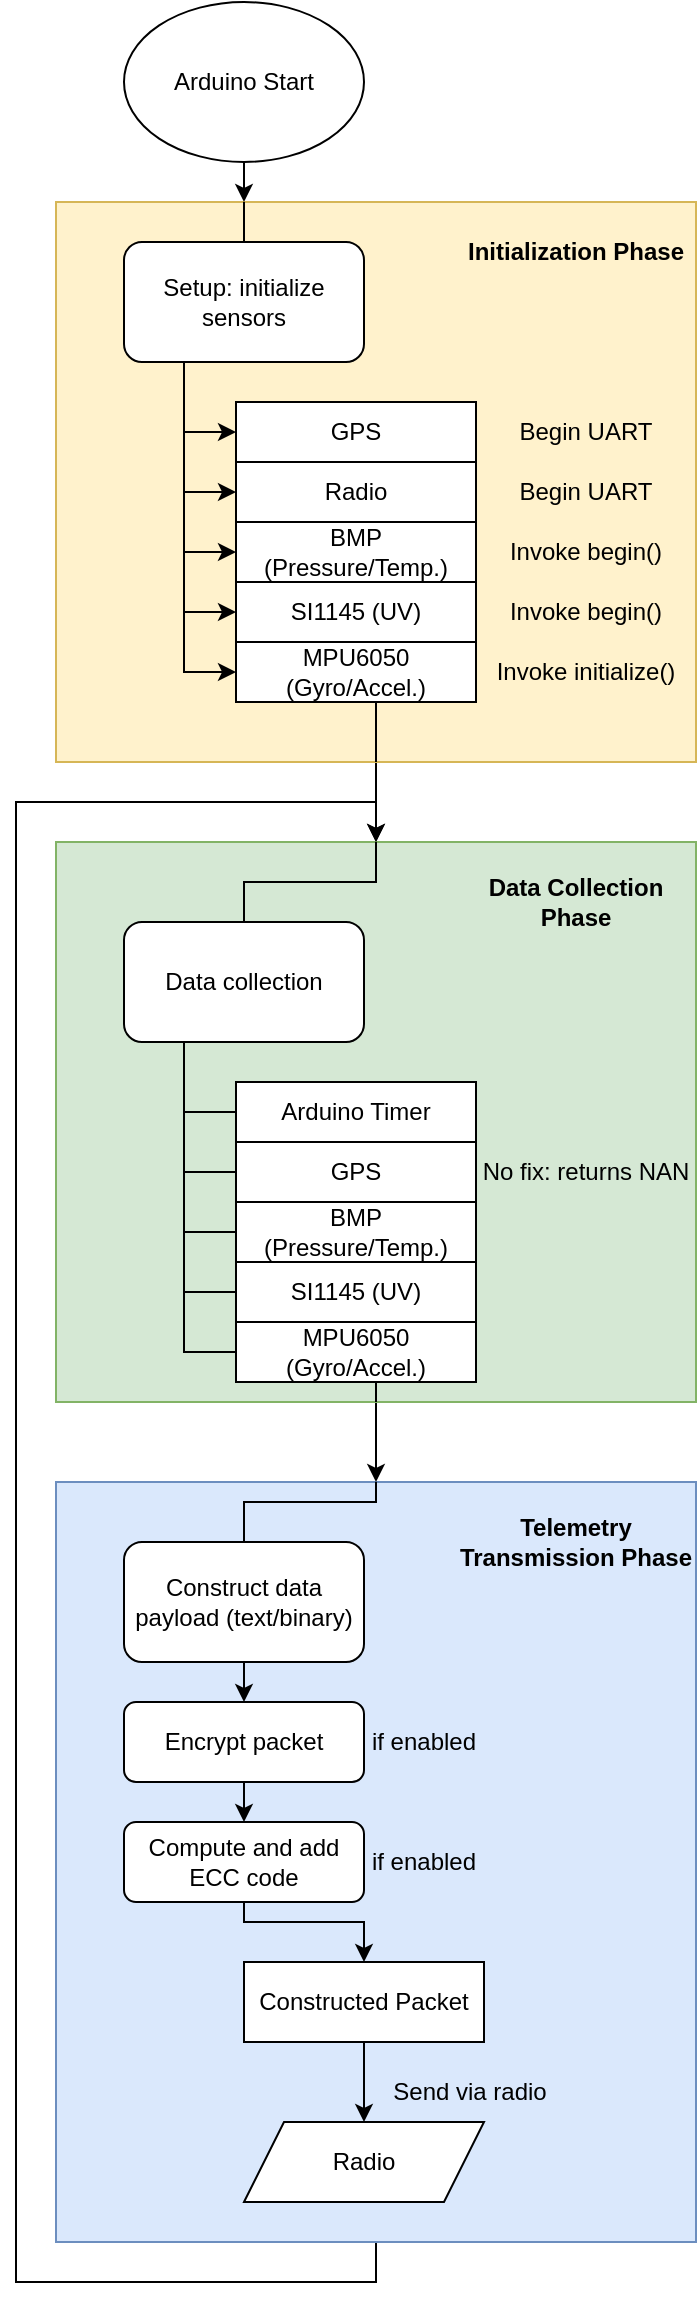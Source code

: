 <mxfile version="20.8.23" type="device"><diagram name="第 1 页" id="Yj4QOVJLDrY0_kLVLnzN"><mxGraphModel dx="1400" dy="764" grid="1" gridSize="10" guides="1" tooltips="1" connect="1" arrows="1" fold="1" page="1" pageScale="1" pageWidth="827" pageHeight="1169" math="0" shadow="0"><root><mxCell id="0"/><mxCell id="1" parent="0"/><mxCell id="6ashZn4WmePkxDK2sXIQ-67" style="edgeStyle=orthogonalEdgeStyle;rounded=0;orthogonalLoop=1;jettySize=auto;html=1;exitX=0.5;exitY=1;exitDx=0;exitDy=0;entryX=0.5;entryY=0;entryDx=0;entryDy=0;endArrow=classic;endFill=1;" edge="1" parent="1" source="6ashZn4WmePkxDK2sXIQ-47" target="6ashZn4WmePkxDK2sXIQ-24"><mxGeometry relative="1" as="geometry"><Array as="points"><mxPoint x="480" y="1140"/><mxPoint x="300" y="1140"/><mxPoint x="300" y="400"/><mxPoint x="480" y="400"/></Array></mxGeometry></mxCell><mxCell id="6ashZn4WmePkxDK2sXIQ-47" value="" style="rounded=0;whiteSpace=wrap;html=1;fillColor=#dae8fc;strokeColor=#6c8ebf;" vertex="1" parent="1"><mxGeometry x="320" y="740" width="320" height="380" as="geometry"/></mxCell><mxCell id="6ashZn4WmePkxDK2sXIQ-49" style="edgeStyle=orthogonalEdgeStyle;rounded=0;orthogonalLoop=1;jettySize=auto;html=1;exitX=0.5;exitY=1;exitDx=0;exitDy=0;entryX=0.5;entryY=0;entryDx=0;entryDy=0;endArrow=classic;endFill=1;" edge="1" parent="1" source="6ashZn4WmePkxDK2sXIQ-24" target="6ashZn4WmePkxDK2sXIQ-47"><mxGeometry relative="1" as="geometry"/></mxCell><mxCell id="6ashZn4WmePkxDK2sXIQ-24" value="" style="rounded=0;whiteSpace=wrap;html=1;fillColor=#d5e8d4;strokeColor=#82b366;" vertex="1" parent="1"><mxGeometry x="320" y="420" width="320" height="280" as="geometry"/></mxCell><mxCell id="6ashZn4WmePkxDK2sXIQ-25" style="edgeStyle=orthogonalEdgeStyle;rounded=0;orthogonalLoop=1;jettySize=auto;html=1;exitX=0.5;exitY=1;exitDx=0;exitDy=0;entryX=0.5;entryY=0;entryDx=0;entryDy=0;" edge="1" parent="1" source="6ashZn4WmePkxDK2sXIQ-19" target="6ashZn4WmePkxDK2sXIQ-24"><mxGeometry relative="1" as="geometry"/></mxCell><mxCell id="6ashZn4WmePkxDK2sXIQ-19" value="" style="rounded=0;whiteSpace=wrap;html=1;fillColor=#fff2cc;strokeColor=#d6b656;" vertex="1" parent="1"><mxGeometry x="320" y="100" width="320" height="280" as="geometry"/></mxCell><mxCell id="6ashZn4WmePkxDK2sXIQ-22" style="edgeStyle=orthogonalEdgeStyle;rounded=0;orthogonalLoop=1;jettySize=auto;html=1;exitX=0.5;exitY=1;exitDx=0;exitDy=0;" edge="1" parent="1" source="6ashZn4WmePkxDK2sXIQ-1"><mxGeometry relative="1" as="geometry"><mxPoint x="414" y="100" as="targetPoint"/></mxGeometry></mxCell><mxCell id="6ashZn4WmePkxDK2sXIQ-1" value="Arduino Start" style="ellipse;whiteSpace=wrap;html=1;" vertex="1" parent="1"><mxGeometry x="354" width="120" height="80" as="geometry"/></mxCell><mxCell id="6ashZn4WmePkxDK2sXIQ-5" style="edgeStyle=orthogonalEdgeStyle;rounded=0;orthogonalLoop=1;jettySize=auto;html=1;exitX=0.25;exitY=1;exitDx=0;exitDy=0;entryX=0;entryY=0.5;entryDx=0;entryDy=0;" edge="1" parent="1" source="6ashZn4WmePkxDK2sXIQ-2" target="6ashZn4WmePkxDK2sXIQ-4"><mxGeometry relative="1" as="geometry"/></mxCell><mxCell id="6ashZn4WmePkxDK2sXIQ-10" style="edgeStyle=orthogonalEdgeStyle;rounded=0;orthogonalLoop=1;jettySize=auto;html=1;exitX=0.25;exitY=1;exitDx=0;exitDy=0;entryX=0;entryY=0.5;entryDx=0;entryDy=0;" edge="1" parent="1" source="6ashZn4WmePkxDK2sXIQ-2" target="6ashZn4WmePkxDK2sXIQ-6"><mxGeometry relative="1" as="geometry"/></mxCell><mxCell id="6ashZn4WmePkxDK2sXIQ-11" style="edgeStyle=orthogonalEdgeStyle;rounded=0;orthogonalLoop=1;jettySize=auto;html=1;exitX=0.25;exitY=1;exitDx=0;exitDy=0;entryX=0;entryY=0.5;entryDx=0;entryDy=0;" edge="1" parent="1" source="6ashZn4WmePkxDK2sXIQ-2" target="6ashZn4WmePkxDK2sXIQ-7"><mxGeometry relative="1" as="geometry"/></mxCell><mxCell id="6ashZn4WmePkxDK2sXIQ-12" style="edgeStyle=orthogonalEdgeStyle;rounded=0;orthogonalLoop=1;jettySize=auto;html=1;exitX=0.25;exitY=1;exitDx=0;exitDy=0;entryX=0;entryY=0.5;entryDx=0;entryDy=0;" edge="1" parent="1" source="6ashZn4WmePkxDK2sXIQ-2" target="6ashZn4WmePkxDK2sXIQ-8"><mxGeometry relative="1" as="geometry"/></mxCell><mxCell id="6ashZn4WmePkxDK2sXIQ-13" style="edgeStyle=orthogonalEdgeStyle;rounded=0;orthogonalLoop=1;jettySize=auto;html=1;exitX=0.25;exitY=1;exitDx=0;exitDy=0;entryX=0;entryY=0.5;entryDx=0;entryDy=0;" edge="1" parent="1" source="6ashZn4WmePkxDK2sXIQ-2" target="6ashZn4WmePkxDK2sXIQ-9"><mxGeometry relative="1" as="geometry"/></mxCell><mxCell id="6ashZn4WmePkxDK2sXIQ-2" value="Setup: initialize sensors" style="rounded=1;whiteSpace=wrap;html=1;" vertex="1" parent="1"><mxGeometry x="354" y="120" width="120" height="60" as="geometry"/></mxCell><mxCell id="6ashZn4WmePkxDK2sXIQ-4" value="GPS" style="rounded=0;whiteSpace=wrap;html=1;" vertex="1" parent="1"><mxGeometry x="410" y="200" width="120" height="30" as="geometry"/></mxCell><mxCell id="6ashZn4WmePkxDK2sXIQ-6" value="Radio" style="rounded=0;whiteSpace=wrap;html=1;" vertex="1" parent="1"><mxGeometry x="410" y="230" width="120" height="30" as="geometry"/></mxCell><mxCell id="6ashZn4WmePkxDK2sXIQ-7" value="BMP (Pressure/Temp.)" style="rounded=0;whiteSpace=wrap;html=1;" vertex="1" parent="1"><mxGeometry x="410" y="260" width="120" height="30" as="geometry"/></mxCell><mxCell id="6ashZn4WmePkxDK2sXIQ-8" value="SI1145 (UV)" style="rounded=0;whiteSpace=wrap;html=1;" vertex="1" parent="1"><mxGeometry x="410" y="290" width="120" height="30" as="geometry"/></mxCell><mxCell id="6ashZn4WmePkxDK2sXIQ-27" style="edgeStyle=orthogonalEdgeStyle;rounded=0;orthogonalLoop=1;jettySize=auto;html=1;exitX=0.5;exitY=1;exitDx=0;exitDy=0;entryX=0.5;entryY=1;entryDx=0;entryDy=0;endArrow=none;endFill=0;" edge="1" parent="1" source="6ashZn4WmePkxDK2sXIQ-9" target="6ashZn4WmePkxDK2sXIQ-19"><mxGeometry relative="1" as="geometry"/></mxCell><mxCell id="6ashZn4WmePkxDK2sXIQ-9" value="MPU6050 (Gyro/Accel.)" style="rounded=0;whiteSpace=wrap;html=1;" vertex="1" parent="1"><mxGeometry x="410" y="320" width="120" height="30" as="geometry"/></mxCell><mxCell id="6ashZn4WmePkxDK2sXIQ-14" value="Begin UART" style="text;html=1;strokeColor=none;fillColor=none;align=center;verticalAlign=middle;whiteSpace=wrap;rounded=0;" vertex="1" parent="1"><mxGeometry x="530" y="200" width="110" height="30" as="geometry"/></mxCell><mxCell id="6ashZn4WmePkxDK2sXIQ-15" value="Begin UART" style="text;html=1;strokeColor=none;fillColor=none;align=center;verticalAlign=middle;whiteSpace=wrap;rounded=0;" vertex="1" parent="1"><mxGeometry x="530" y="230" width="110" height="30" as="geometry"/></mxCell><mxCell id="6ashZn4WmePkxDK2sXIQ-16" value="Invoke begin()" style="text;html=1;strokeColor=none;fillColor=none;align=center;verticalAlign=middle;whiteSpace=wrap;rounded=0;" vertex="1" parent="1"><mxGeometry x="530" y="260" width="110" height="30" as="geometry"/></mxCell><mxCell id="6ashZn4WmePkxDK2sXIQ-17" value="Invoke begin()" style="text;html=1;strokeColor=none;fillColor=none;align=center;verticalAlign=middle;whiteSpace=wrap;rounded=0;" vertex="1" parent="1"><mxGeometry x="530" y="290" width="110" height="30" as="geometry"/></mxCell><mxCell id="6ashZn4WmePkxDK2sXIQ-18" value="Invoke initialize()" style="text;html=1;strokeColor=none;fillColor=none;align=center;verticalAlign=middle;whiteSpace=wrap;rounded=0;" vertex="1" parent="1"><mxGeometry x="530" y="320" width="110" height="30" as="geometry"/></mxCell><mxCell id="6ashZn4WmePkxDK2sXIQ-20" value="&lt;b&gt;Initialization Phase&lt;/b&gt;" style="text;html=1;strokeColor=none;fillColor=none;align=center;verticalAlign=middle;whiteSpace=wrap;rounded=0;" vertex="1" parent="1"><mxGeometry x="520" y="100" width="120" height="50" as="geometry"/></mxCell><mxCell id="6ashZn4WmePkxDK2sXIQ-23" value="" style="endArrow=none;html=1;rounded=0;exitX=0.5;exitY=0;exitDx=0;exitDy=0;" edge="1" parent="1" source="6ashZn4WmePkxDK2sXIQ-2"><mxGeometry width="50" height="50" relative="1" as="geometry"><mxPoint x="400" y="120" as="sourcePoint"/><mxPoint x="414" y="100" as="targetPoint"/></mxGeometry></mxCell><mxCell id="6ashZn4WmePkxDK2sXIQ-29" style="edgeStyle=orthogonalEdgeStyle;rounded=0;orthogonalLoop=1;jettySize=auto;html=1;exitX=0.5;exitY=0;exitDx=0;exitDy=0;entryX=0.5;entryY=0;entryDx=0;entryDy=0;endArrow=none;endFill=0;" edge="1" parent="1" source="6ashZn4WmePkxDK2sXIQ-24" target="6ashZn4WmePkxDK2sXIQ-28"><mxGeometry relative="1" as="geometry"><Array as="points"><mxPoint x="480" y="440"/><mxPoint x="414" y="440"/></Array></mxGeometry></mxCell><mxCell id="6ashZn4WmePkxDK2sXIQ-26" value="&lt;b&gt;Data Collection Phase&lt;/b&gt;" style="text;html=1;strokeColor=none;fillColor=none;align=center;verticalAlign=middle;whiteSpace=wrap;rounded=0;" vertex="1" parent="1"><mxGeometry x="520" y="420" width="120" height="60" as="geometry"/></mxCell><mxCell id="6ashZn4WmePkxDK2sXIQ-36" style="edgeStyle=orthogonalEdgeStyle;rounded=0;orthogonalLoop=1;jettySize=auto;html=1;exitX=0.25;exitY=1;exitDx=0;exitDy=0;entryX=0;entryY=0.5;entryDx=0;entryDy=0;endArrow=none;endFill=0;" edge="1" parent="1" source="6ashZn4WmePkxDK2sXIQ-28" target="6ashZn4WmePkxDK2sXIQ-30"><mxGeometry relative="1" as="geometry"/></mxCell><mxCell id="6ashZn4WmePkxDK2sXIQ-37" style="edgeStyle=orthogonalEdgeStyle;rounded=0;orthogonalLoop=1;jettySize=auto;html=1;exitX=0.25;exitY=1;exitDx=0;exitDy=0;entryX=0;entryY=0.5;entryDx=0;entryDy=0;endArrow=none;endFill=0;" edge="1" parent="1" source="6ashZn4WmePkxDK2sXIQ-28" target="6ashZn4WmePkxDK2sXIQ-31"><mxGeometry relative="1" as="geometry"/></mxCell><mxCell id="6ashZn4WmePkxDK2sXIQ-38" style="edgeStyle=orthogonalEdgeStyle;rounded=0;orthogonalLoop=1;jettySize=auto;html=1;exitX=0.25;exitY=1;exitDx=0;exitDy=0;entryX=0;entryY=0.5;entryDx=0;entryDy=0;endArrow=none;endFill=0;" edge="1" parent="1" source="6ashZn4WmePkxDK2sXIQ-28" target="6ashZn4WmePkxDK2sXIQ-32"><mxGeometry relative="1" as="geometry"/></mxCell><mxCell id="6ashZn4WmePkxDK2sXIQ-39" style="edgeStyle=orthogonalEdgeStyle;rounded=0;orthogonalLoop=1;jettySize=auto;html=1;exitX=0.25;exitY=1;exitDx=0;exitDy=0;entryX=0;entryY=0.5;entryDx=0;entryDy=0;endArrow=none;endFill=0;" edge="1" parent="1" source="6ashZn4WmePkxDK2sXIQ-28" target="6ashZn4WmePkxDK2sXIQ-33"><mxGeometry relative="1" as="geometry"/></mxCell><mxCell id="6ashZn4WmePkxDK2sXIQ-40" style="edgeStyle=orthogonalEdgeStyle;rounded=0;orthogonalLoop=1;jettySize=auto;html=1;exitX=0.25;exitY=1;exitDx=0;exitDy=0;entryX=0;entryY=0.5;entryDx=0;entryDy=0;endArrow=none;endFill=0;" edge="1" parent="1" source="6ashZn4WmePkxDK2sXIQ-28" target="6ashZn4WmePkxDK2sXIQ-34"><mxGeometry relative="1" as="geometry"/></mxCell><mxCell id="6ashZn4WmePkxDK2sXIQ-28" value="Data collection" style="rounded=1;whiteSpace=wrap;html=1;" vertex="1" parent="1"><mxGeometry x="354" y="460" width="120" height="60" as="geometry"/></mxCell><mxCell id="6ashZn4WmePkxDK2sXIQ-30" value="GPS" style="rounded=0;whiteSpace=wrap;html=1;" vertex="1" parent="1"><mxGeometry x="410" y="570" width="120" height="30" as="geometry"/></mxCell><mxCell id="6ashZn4WmePkxDK2sXIQ-31" value="Arduino Timer" style="rounded=0;whiteSpace=wrap;html=1;" vertex="1" parent="1"><mxGeometry x="410" y="540" width="120" height="30" as="geometry"/></mxCell><mxCell id="6ashZn4WmePkxDK2sXIQ-32" value="BMP (Pressure/Temp.)" style="rounded=0;whiteSpace=wrap;html=1;" vertex="1" parent="1"><mxGeometry x="410" y="600" width="120" height="30" as="geometry"/></mxCell><mxCell id="6ashZn4WmePkxDK2sXIQ-33" value="SI1145 (UV)" style="rounded=0;whiteSpace=wrap;html=1;" vertex="1" parent="1"><mxGeometry x="410" y="630" width="120" height="30" as="geometry"/></mxCell><mxCell id="6ashZn4WmePkxDK2sXIQ-48" style="edgeStyle=orthogonalEdgeStyle;rounded=0;orthogonalLoop=1;jettySize=auto;html=1;exitX=0.5;exitY=1;exitDx=0;exitDy=0;entryX=0.5;entryY=1;entryDx=0;entryDy=0;endArrow=none;endFill=0;" edge="1" parent="1" source="6ashZn4WmePkxDK2sXIQ-34" target="6ashZn4WmePkxDK2sXIQ-24"><mxGeometry relative="1" as="geometry"/></mxCell><mxCell id="6ashZn4WmePkxDK2sXIQ-34" value="MPU6050 (Gyro/Accel.)" style="rounded=0;whiteSpace=wrap;html=1;" vertex="1" parent="1"><mxGeometry x="410" y="660" width="120" height="30" as="geometry"/></mxCell><mxCell id="6ashZn4WmePkxDK2sXIQ-41" value="No fix: returns NAN" style="text;html=1;strokeColor=none;fillColor=none;align=center;verticalAlign=middle;whiteSpace=wrap;rounded=0;" vertex="1" parent="1"><mxGeometry x="530" y="570" width="110" height="30" as="geometry"/></mxCell><mxCell id="6ashZn4WmePkxDK2sXIQ-53" style="edgeStyle=orthogonalEdgeStyle;rounded=0;orthogonalLoop=1;jettySize=auto;html=1;exitX=0.5;exitY=0;exitDx=0;exitDy=0;entryX=0.5;entryY=0;entryDx=0;entryDy=0;endArrow=none;endFill=0;" edge="1" parent="1" source="6ashZn4WmePkxDK2sXIQ-47" target="6ashZn4WmePkxDK2sXIQ-52"><mxGeometry relative="1" as="geometry"><Array as="points"><mxPoint x="480" y="750"/><mxPoint x="414" y="750"/></Array></mxGeometry></mxCell><mxCell id="6ashZn4WmePkxDK2sXIQ-51" value="&lt;b&gt;Telemetry Transmission Phase&lt;/b&gt;" style="text;html=1;strokeColor=none;fillColor=none;align=center;verticalAlign=middle;whiteSpace=wrap;rounded=0;" vertex="1" parent="1"><mxGeometry x="520" y="740" width="120" height="60" as="geometry"/></mxCell><mxCell id="6ashZn4WmePkxDK2sXIQ-56" style="edgeStyle=orthogonalEdgeStyle;rounded=0;orthogonalLoop=1;jettySize=auto;html=1;exitX=0.5;exitY=1;exitDx=0;exitDy=0;entryX=0.5;entryY=0;entryDx=0;entryDy=0;endArrow=classic;endFill=1;" edge="1" parent="1" source="6ashZn4WmePkxDK2sXIQ-52" target="6ashZn4WmePkxDK2sXIQ-55"><mxGeometry relative="1" as="geometry"/></mxCell><mxCell id="6ashZn4WmePkxDK2sXIQ-52" value="Construct data payload (text/binary)" style="rounded=1;whiteSpace=wrap;html=1;" vertex="1" parent="1"><mxGeometry x="354" y="770" width="120" height="60" as="geometry"/></mxCell><mxCell id="6ashZn4WmePkxDK2sXIQ-62" style="edgeStyle=orthogonalEdgeStyle;rounded=0;orthogonalLoop=1;jettySize=auto;html=1;exitX=0.5;exitY=1;exitDx=0;exitDy=0;entryX=0.5;entryY=0;entryDx=0;entryDy=0;endArrow=classic;endFill=1;" edge="1" parent="1" source="6ashZn4WmePkxDK2sXIQ-54" target="6ashZn4WmePkxDK2sXIQ-61"><mxGeometry relative="1" as="geometry"><Array as="points"><mxPoint x="414" y="960"/><mxPoint x="474" y="960"/></Array></mxGeometry></mxCell><mxCell id="6ashZn4WmePkxDK2sXIQ-54" value="Compute and add ECC code" style="rounded=1;whiteSpace=wrap;html=1;" vertex="1" parent="1"><mxGeometry x="354" y="910" width="120" height="40" as="geometry"/></mxCell><mxCell id="6ashZn4WmePkxDK2sXIQ-57" style="edgeStyle=orthogonalEdgeStyle;rounded=0;orthogonalLoop=1;jettySize=auto;html=1;exitX=0.5;exitY=1;exitDx=0;exitDy=0;entryX=0.5;entryY=0;entryDx=0;entryDy=0;endArrow=classic;endFill=1;" edge="1" parent="1" source="6ashZn4WmePkxDK2sXIQ-55" target="6ashZn4WmePkxDK2sXIQ-54"><mxGeometry relative="1" as="geometry"/></mxCell><mxCell id="6ashZn4WmePkxDK2sXIQ-55" value="Encrypt packet" style="rounded=1;whiteSpace=wrap;html=1;" vertex="1" parent="1"><mxGeometry x="354" y="850" width="120" height="40" as="geometry"/></mxCell><mxCell id="6ashZn4WmePkxDK2sXIQ-60" value="Radio" style="shape=parallelogram;perimeter=parallelogramPerimeter;whiteSpace=wrap;html=1;fixedSize=1;" vertex="1" parent="1"><mxGeometry x="414" y="1060" width="120" height="40" as="geometry"/></mxCell><mxCell id="6ashZn4WmePkxDK2sXIQ-63" style="edgeStyle=orthogonalEdgeStyle;rounded=0;orthogonalLoop=1;jettySize=auto;html=1;exitX=0.5;exitY=1;exitDx=0;exitDy=0;entryX=0.5;entryY=0;entryDx=0;entryDy=0;endArrow=classic;endFill=1;" edge="1" parent="1" source="6ashZn4WmePkxDK2sXIQ-61" target="6ashZn4WmePkxDK2sXIQ-60"><mxGeometry relative="1" as="geometry"/></mxCell><mxCell id="6ashZn4WmePkxDK2sXIQ-61" value="Constructed Packet" style="rounded=0;whiteSpace=wrap;html=1;" vertex="1" parent="1"><mxGeometry x="414" y="980" width="120" height="40" as="geometry"/></mxCell><mxCell id="6ashZn4WmePkxDK2sXIQ-64" value="Send via radio" style="text;html=1;strokeColor=none;fillColor=none;align=center;verticalAlign=middle;whiteSpace=wrap;rounded=0;" vertex="1" parent="1"><mxGeometry x="474" y="1030" width="106" height="30" as="geometry"/></mxCell><mxCell id="6ashZn4WmePkxDK2sXIQ-65" value="if enabled" style="text;html=1;strokeColor=none;fillColor=none;align=center;verticalAlign=middle;whiteSpace=wrap;rounded=0;" vertex="1" parent="1"><mxGeometry x="474" y="855" width="60" height="30" as="geometry"/></mxCell><mxCell id="6ashZn4WmePkxDK2sXIQ-66" value="if enabled" style="text;html=1;strokeColor=none;fillColor=none;align=center;verticalAlign=middle;whiteSpace=wrap;rounded=0;" vertex="1" parent="1"><mxGeometry x="474" y="915" width="60" height="30" as="geometry"/></mxCell></root></mxGraphModel></diagram></mxfile>